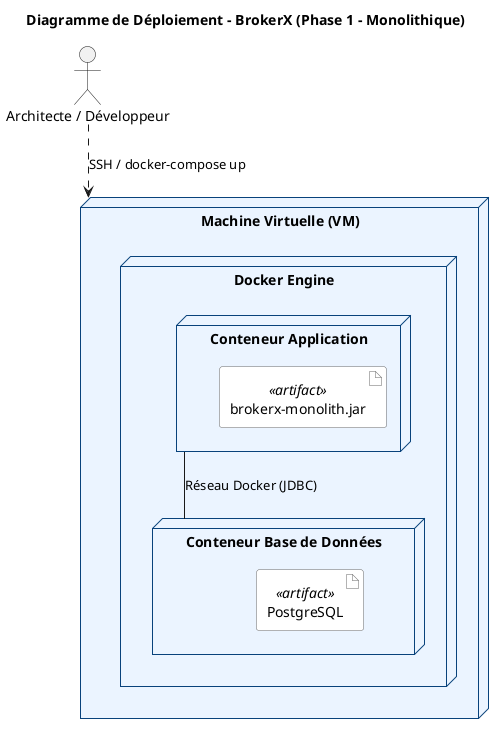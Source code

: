 @startuml
' Titre du diagramme
title Diagramme de Déploiement - BrokerX (Phase 1 - Monolithique)

' Apparence du diagramme
skinparam node {
    borderColor #08427B
    backgroundColor #EBF4FF
    shadowing false
}

skinparam artifact {
    borderColor #666666
    backgroundColor #FFFFFF
}

' Définition du noeud principal : la Machine Virtuelle
node "Machine Virtuelle (VM)" as VM {
    
    ' Définition du moteur d'exécution Docker
    node "Docker Engine" as Docker {
        
        ' Conteneur de l'application BrokerX
        node "Conteneur Application" as AppContainer {
            artifact "brokerx-monolith.jar" as AppArtifact <<artifact>>
        }
        
        ' Conteneur de la base de données
        node "Conteneur Base de Données" as DBContainer {
            artifact "PostgreSQL" as DBArtifact <<artifact>>
        }
        
        ' Réseau interne Docker
        AppContainer -- (DBContainer) : "Réseau Docker (JDBC)"
    }
}

' Définition de l'acteur externe qui interagit avec le système
actor "Architecte / Développeur" as Dev

' L'architecte déploie et interagit avec la VM via SSH et Docker CLI
Dev ..> VM : "SSH / docker-compose up"

@enduml